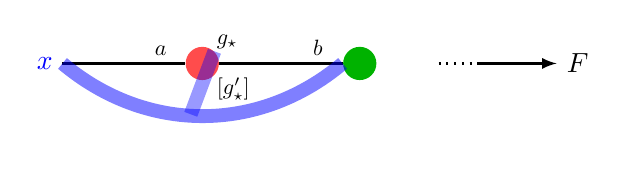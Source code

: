 \begin{tikzpicture}
\def\layersep{2cm}
\tikzstyle{neuron}=[circle,fill=red!50,minimum size=12pt,inner sep=0pt]

% Neurone F
\node[blue] (F) at (0,0) {$x$};
%\node[above right=0.8ex,scale=0.8] at (F) {$f_\star$};

% Neurone G
\node[neuron,red!70] (G) at (\layersep,0) {};
\node[above right=0.8ex,scale=0.8] at (G) {$g_\star$};
\node[below right=0.8ex,scale=0.8] at (G) {$[g'_\star]$};
 \path[thick] (F) edge node[pos=0.8,above,scale=0.8]{$a$} (G);

% Neurone H
\node[neuron,green!70!black] (H) at (2*\layersep,0) {};
\node[above right=0.8ex,scale=0.8] at (H) {};
 \path[thick] (G) edge node[pos=0.8,above,scale=0.8]{$b$} (H);

\draw[blue,line width=5pt,opacity=0.5] (F.east)  to[bend right=40] (H.west) ;
\draw[blue, line width=5pt,opacity=0.4] (G.north east)  to ++(-0.3,-0.8) ;

\draw[thick,dotted] (H)+(1,0) -- ++(1.5,0);
\draw[->,>=latex,thick] (H)+(1.5,0)-- ++(2.5,0) node[right]{$F$};
\end{tikzpicture}  